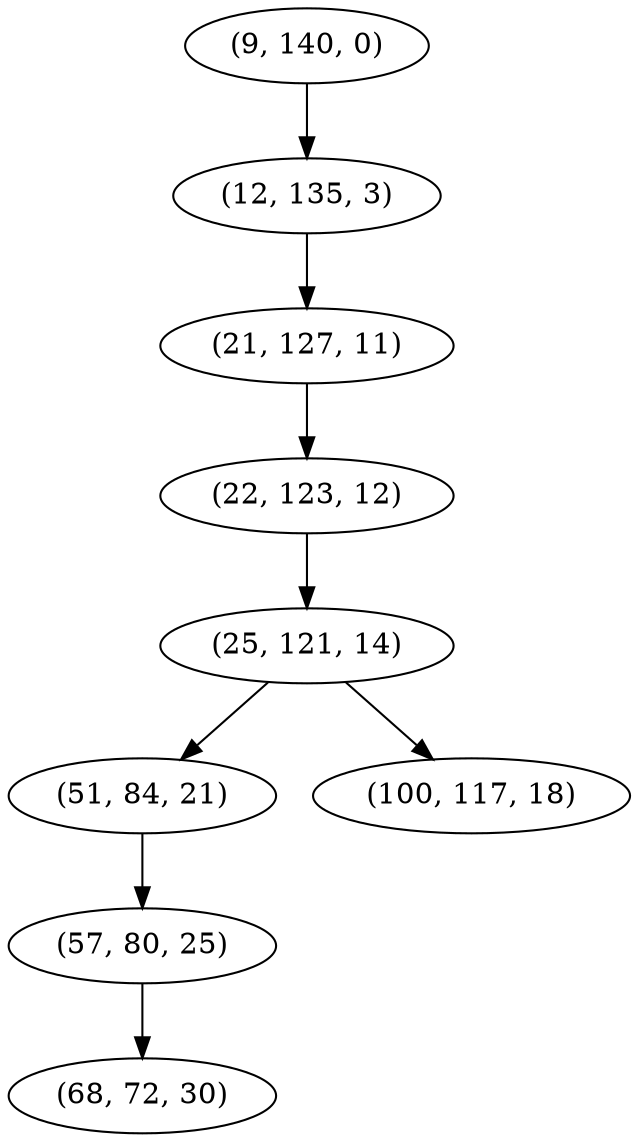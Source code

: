 digraph tree {
    "(9, 140, 0)";
    "(12, 135, 3)";
    "(21, 127, 11)";
    "(22, 123, 12)";
    "(25, 121, 14)";
    "(51, 84, 21)";
    "(57, 80, 25)";
    "(68, 72, 30)";
    "(100, 117, 18)";
    "(9, 140, 0)" -> "(12, 135, 3)";
    "(12, 135, 3)" -> "(21, 127, 11)";
    "(21, 127, 11)" -> "(22, 123, 12)";
    "(22, 123, 12)" -> "(25, 121, 14)";
    "(25, 121, 14)" -> "(51, 84, 21)";
    "(25, 121, 14)" -> "(100, 117, 18)";
    "(51, 84, 21)" -> "(57, 80, 25)";
    "(57, 80, 25)" -> "(68, 72, 30)";
}
